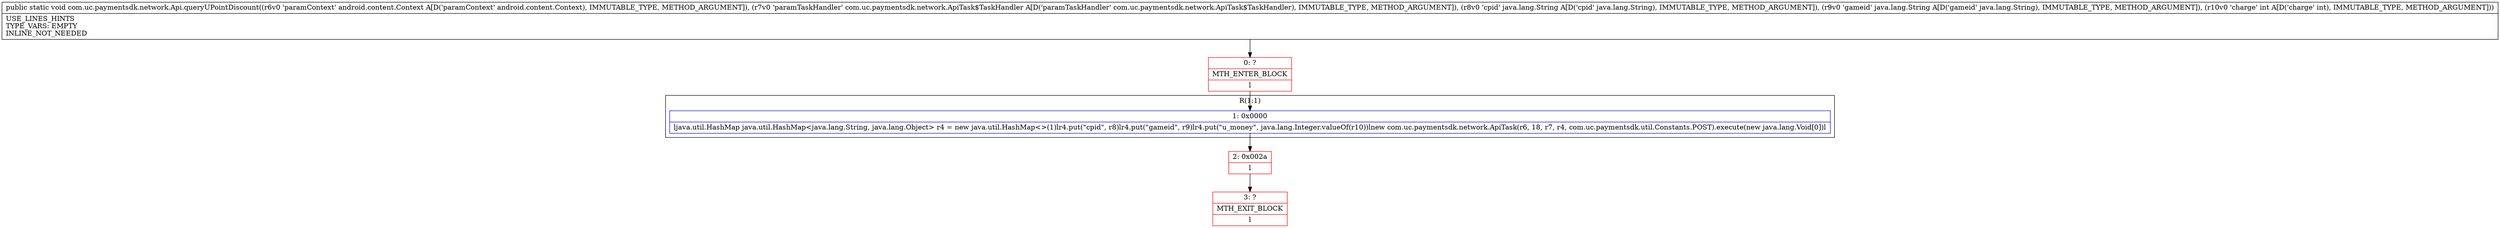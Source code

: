 digraph "CFG forcom.uc.paymentsdk.network.Api.queryUPointDiscount(Landroid\/content\/Context;Lcom\/uc\/paymentsdk\/network\/ApiTask$TaskHandler;Ljava\/lang\/String;Ljava\/lang\/String;I)V" {
subgraph cluster_Region_416526954 {
label = "R(1:1)";
node [shape=record,color=blue];
Node_1 [shape=record,label="{1\:\ 0x0000|ljava.util.HashMap java.util.HashMap\<java.lang.String, java.lang.Object\> r4 = new java.util.HashMap\<\>(1)lr4.put(\"cpid\", r8)lr4.put(\"gameid\", r9)lr4.put(\"u_money\", java.lang.Integer.valueOf(r10))lnew com.uc.paymentsdk.network.ApiTask(r6, 18, r7, r4, com.uc.paymentsdk.util.Constants.POST).execute(new java.lang.Void[0])l}"];
}
Node_0 [shape=record,color=red,label="{0\:\ ?|MTH_ENTER_BLOCK\l|l}"];
Node_2 [shape=record,color=red,label="{2\:\ 0x002a|l}"];
Node_3 [shape=record,color=red,label="{3\:\ ?|MTH_EXIT_BLOCK\l|l}"];
MethodNode[shape=record,label="{public static void com.uc.paymentsdk.network.Api.queryUPointDiscount((r6v0 'paramContext' android.content.Context A[D('paramContext' android.content.Context), IMMUTABLE_TYPE, METHOD_ARGUMENT]), (r7v0 'paramTaskHandler' com.uc.paymentsdk.network.ApiTask$TaskHandler A[D('paramTaskHandler' com.uc.paymentsdk.network.ApiTask$TaskHandler), IMMUTABLE_TYPE, METHOD_ARGUMENT]), (r8v0 'cpid' java.lang.String A[D('cpid' java.lang.String), IMMUTABLE_TYPE, METHOD_ARGUMENT]), (r9v0 'gameid' java.lang.String A[D('gameid' java.lang.String), IMMUTABLE_TYPE, METHOD_ARGUMENT]), (r10v0 'charge' int A[D('charge' int), IMMUTABLE_TYPE, METHOD_ARGUMENT]))  | USE_LINES_HINTS\lTYPE_VARS: EMPTY\lINLINE_NOT_NEEDED\l}"];
MethodNode -> Node_0;
Node_1 -> Node_2;
Node_0 -> Node_1;
Node_2 -> Node_3;
}

